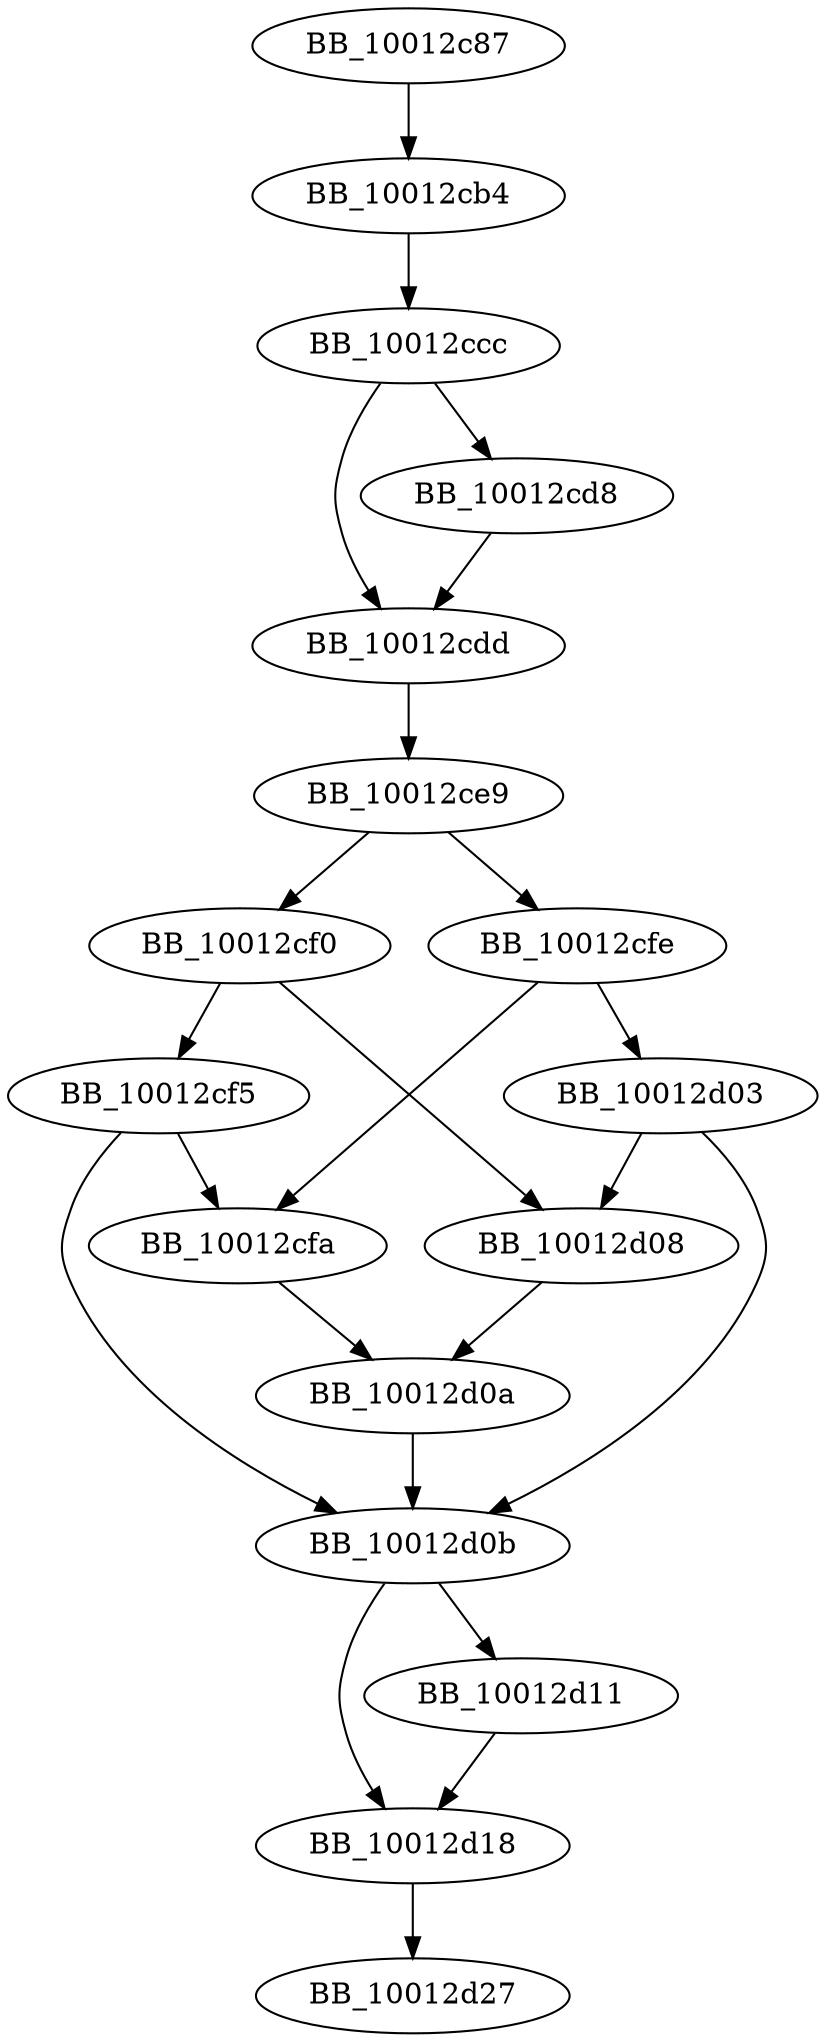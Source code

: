 DiGraph ___crt_atoflt_l{
BB_10012c87->BB_10012cb4
BB_10012cb4->BB_10012ccc
BB_10012ccc->BB_10012cd8
BB_10012ccc->BB_10012cdd
BB_10012cd8->BB_10012cdd
BB_10012cdd->BB_10012ce9
BB_10012ce9->BB_10012cf0
BB_10012ce9->BB_10012cfe
BB_10012cf0->BB_10012cf5
BB_10012cf0->BB_10012d08
BB_10012cf5->BB_10012cfa
BB_10012cf5->BB_10012d0b
BB_10012cfa->BB_10012d0a
BB_10012cfe->BB_10012cfa
BB_10012cfe->BB_10012d03
BB_10012d03->BB_10012d08
BB_10012d03->BB_10012d0b
BB_10012d08->BB_10012d0a
BB_10012d0a->BB_10012d0b
BB_10012d0b->BB_10012d11
BB_10012d0b->BB_10012d18
BB_10012d11->BB_10012d18
BB_10012d18->BB_10012d27
}
